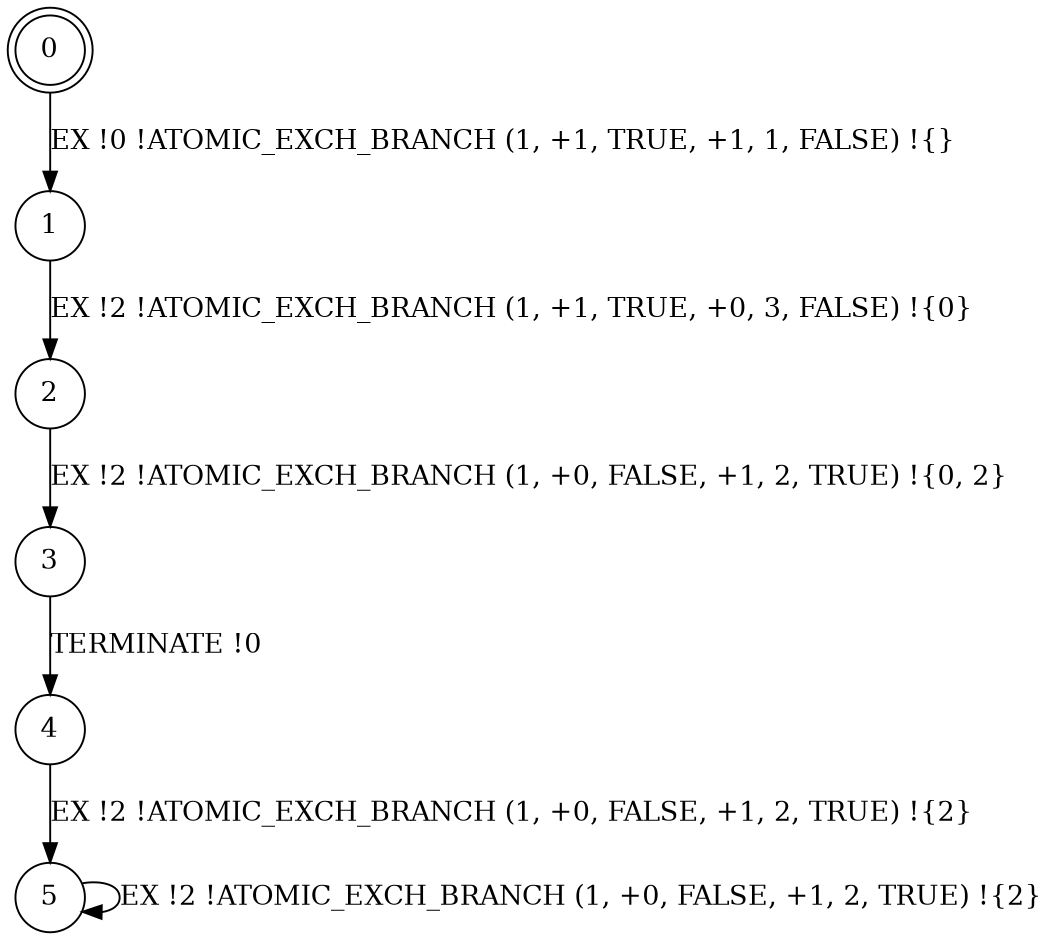 digraph BCG {
size = "7, 10.5";
center = TRUE;
node [shape = circle];
0 [peripheries = 2];
0 -> 1 [label = "EX !0 !ATOMIC_EXCH_BRANCH (1, +1, TRUE, +1, 1, FALSE) !{}"];
1 -> 2 [label = "EX !2 !ATOMIC_EXCH_BRANCH (1, +1, TRUE, +0, 3, FALSE) !{0}"];
2 -> 3 [label = "EX !2 !ATOMIC_EXCH_BRANCH (1, +0, FALSE, +1, 2, TRUE) !{0, 2}"];
3 -> 4 [label = "TERMINATE !0"];
4 -> 5 [label = "EX !2 !ATOMIC_EXCH_BRANCH (1, +0, FALSE, +1, 2, TRUE) !{2}"];
5 -> 5 [label = "EX !2 !ATOMIC_EXCH_BRANCH (1, +0, FALSE, +1, 2, TRUE) !{2}"];
}
